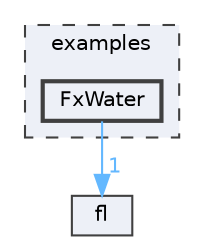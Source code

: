 digraph "/home/runner/work/FastLED/FastLED/examples/FxWater"
{
 // INTERACTIVE_SVG=YES
 // LATEX_PDF_SIZE
  bgcolor="transparent";
  edge [fontname=Helvetica,fontsize=10,labelfontname=Helvetica,labelfontsize=10];
  node [fontname=Helvetica,fontsize=10,shape=box,height=0.2,width=0.4];
  compound=true
  subgraph clusterdir_d28a4824dc47e487b107a5db32ef43c4 {
    graph [ bgcolor="#edf0f7", pencolor="grey25", label="examples", fontname=Helvetica,fontsize=10 style="filled,dashed", URL="dir_d28a4824dc47e487b107a5db32ef43c4.html",tooltip=""]
  dir_ab6a50b665c95753653c6bcb45a0efa9 [label="FxWater", fillcolor="#edf0f7", color="grey25", style="filled,bold", URL="dir_ab6a50b665c95753653c6bcb45a0efa9.html",tooltip=""];
  }
  dir_4d1829fa9bd13d7db71e765b2707b248 [label="fl", fillcolor="#edf0f7", color="grey25", style="filled", URL="dir_4d1829fa9bd13d7db71e765b2707b248.html",tooltip=""];
  dir_ab6a50b665c95753653c6bcb45a0efa9->dir_4d1829fa9bd13d7db71e765b2707b248 [headlabel="1", labeldistance=1.5 headhref="dir_000049_000033.html" href="dir_000049_000033.html" color="steelblue1" fontcolor="steelblue1"];
}
